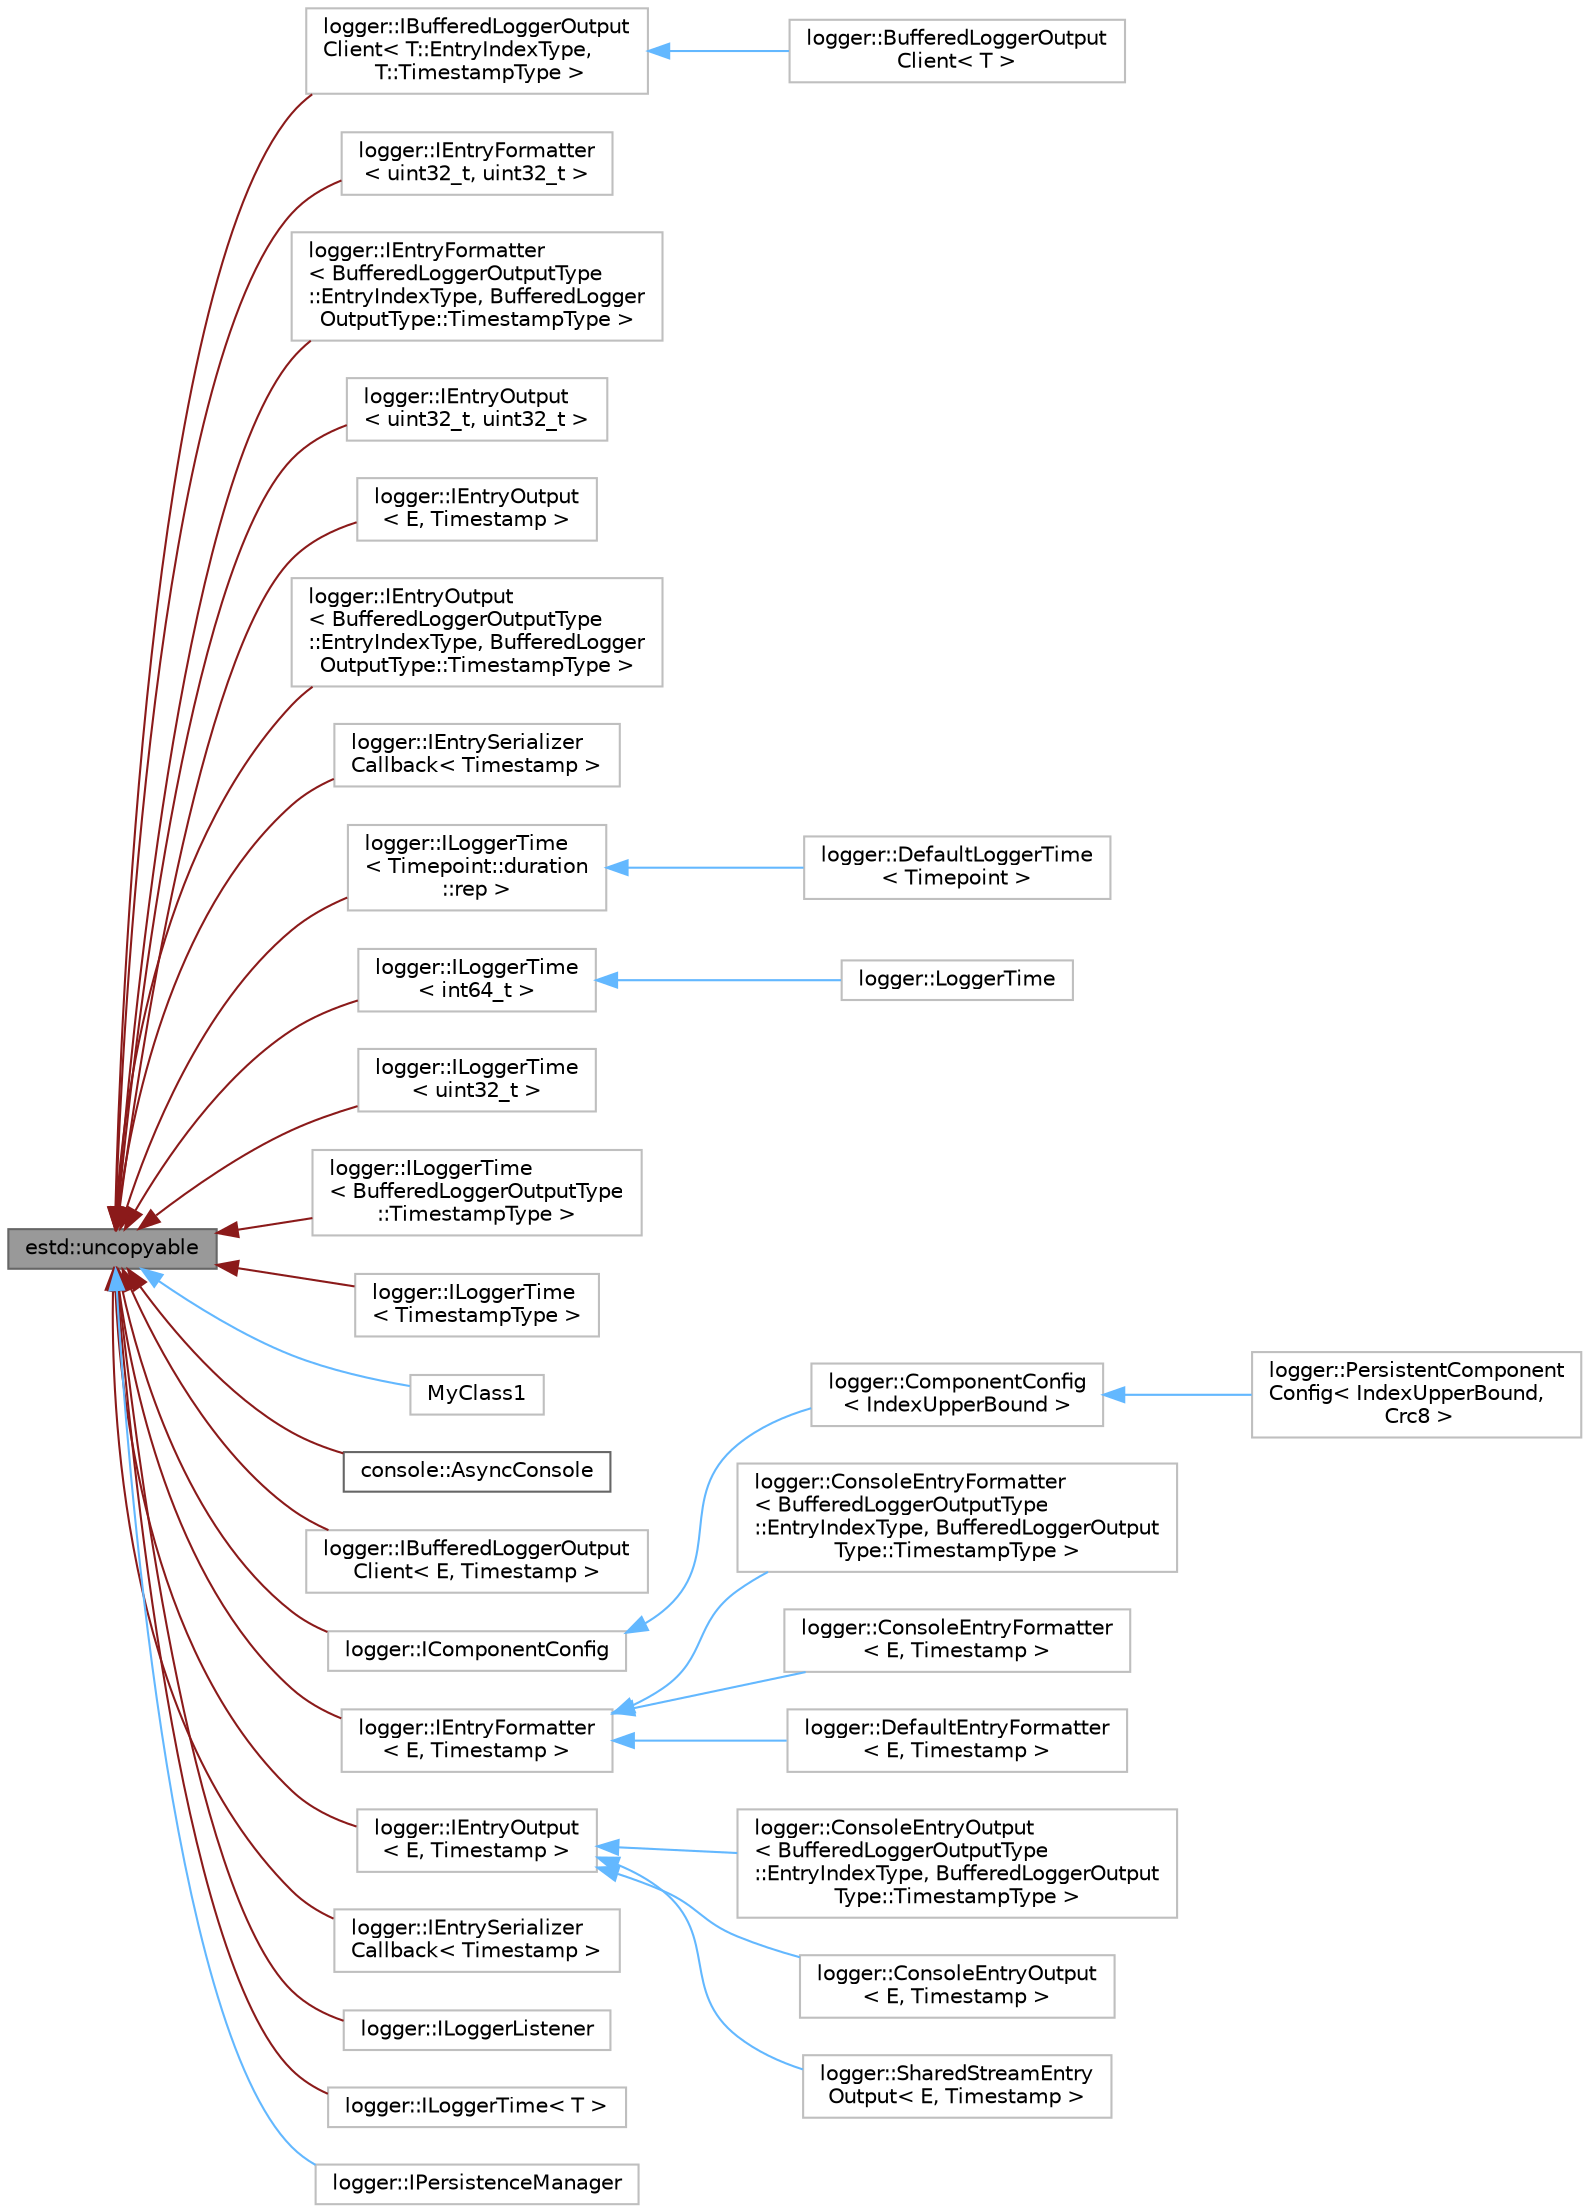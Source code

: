 digraph "estd::uncopyable"
{
 // LATEX_PDF_SIZE
  bgcolor="transparent";
  edge [fontname=Helvetica,fontsize=10,labelfontname=Helvetica,labelfontsize=10];
  node [fontname=Helvetica,fontsize=10,shape=box,height=0.2,width=0.4];
  rankdir="LR";
  Node1 [id="Node000001",label="estd::uncopyable",height=0.2,width=0.4,color="gray40", fillcolor="grey60", style="filled", fontcolor="black",tooltip=" "];
  Node1 -> Node2 [id="edge1_Node000001_Node000002",dir="back",color="firebrick4",style="solid",tooltip=" "];
  Node2 [id="Node000002",label="logger::IBufferedLoggerOutput\lClient\< T::EntryIndexType,\l T::TimestampType \>",height=0.2,width=0.4,color="grey75", fillcolor="white", style="filled",URL="$d9/dbd/classlogger_1_1IBufferedLoggerOutputClient.html",tooltip=" "];
  Node2 -> Node3 [id="edge2_Node000002_Node000003",dir="back",color="steelblue1",style="solid",tooltip=" "];
  Node3 [id="Node000003",label="logger::BufferedLoggerOutput\lClient\< T \>",height=0.2,width=0.4,color="grey75", fillcolor="white", style="filled",URL="$d2/d11/classlogger_1_1BufferedLoggerOutputClient.html",tooltip=" "];
  Node1 -> Node4 [id="edge3_Node000001_Node000004",dir="back",color="firebrick4",style="solid",tooltip=" "];
  Node4 [id="Node000004",label="logger::IEntryFormatter\l\< uint32_t, uint32_t \>",height=0.2,width=0.4,color="grey75", fillcolor="white", style="filled",URL="$d7/de0/classlogger_1_1IEntryFormatter.html",tooltip=" "];
  Node1 -> Node5 [id="edge4_Node000001_Node000005",dir="back",color="firebrick4",style="solid",tooltip=" "];
  Node5 [id="Node000005",label="logger::IEntryFormatter\l\< BufferedLoggerOutputType\l::EntryIndexType, BufferedLogger\lOutputType::TimestampType \>",height=0.2,width=0.4,color="grey75", fillcolor="white", style="filled",URL="$d7/de0/classlogger_1_1IEntryFormatter.html",tooltip=" "];
  Node1 -> Node6 [id="edge5_Node000001_Node000006",dir="back",color="firebrick4",style="solid",tooltip=" "];
  Node6 [id="Node000006",label="logger::IEntryOutput\l\< uint32_t, uint32_t \>",height=0.2,width=0.4,color="grey75", fillcolor="white", style="filled",URL="$dd/d95/classlogger_1_1IEntryOutput.html",tooltip=" "];
  Node1 -> Node7 [id="edge6_Node000001_Node000007",dir="back",color="firebrick4",style="solid",tooltip=" "];
  Node7 [id="Node000007",label="logger::IEntryOutput\l\< E, Timestamp \>",height=0.2,width=0.4,color="grey75", fillcolor="white", style="filled",URL="$dd/d95/classlogger_1_1IEntryOutput.html",tooltip=" "];
  Node1 -> Node8 [id="edge7_Node000001_Node000008",dir="back",color="firebrick4",style="solid",tooltip=" "];
  Node8 [id="Node000008",label="logger::IEntryOutput\l\< BufferedLoggerOutputType\l::EntryIndexType, BufferedLogger\lOutputType::TimestampType \>",height=0.2,width=0.4,color="grey75", fillcolor="white", style="filled",URL="$dd/d95/classlogger_1_1IEntryOutput.html",tooltip=" "];
  Node1 -> Node9 [id="edge8_Node000001_Node000009",dir="back",color="firebrick4",style="solid",tooltip=" "];
  Node9 [id="Node000009",label="logger::IEntrySerializer\lCallback\< Timestamp \>",height=0.2,width=0.4,color="grey75", fillcolor="white", style="filled",URL="$db/dff/classlogger_1_1IEntrySerializerCallback.html",tooltip=" "];
  Node1 -> Node10 [id="edge9_Node000001_Node000010",dir="back",color="firebrick4",style="solid",tooltip=" "];
  Node10 [id="Node000010",label="logger::ILoggerTime\l\< Timepoint::duration\l::rep \>",height=0.2,width=0.4,color="grey75", fillcolor="white", style="filled",URL="$d4/d81/classlogger_1_1ILoggerTime.html",tooltip=" "];
  Node10 -> Node11 [id="edge10_Node000010_Node000011",dir="back",color="steelblue1",style="solid",tooltip=" "];
  Node11 [id="Node000011",label="logger::DefaultLoggerTime\l\< Timepoint \>",height=0.2,width=0.4,color="grey75", fillcolor="white", style="filled",URL="$df/dba/classlogger_1_1DefaultLoggerTime.html",tooltip=" "];
  Node1 -> Node12 [id="edge11_Node000001_Node000012",dir="back",color="firebrick4",style="solid",tooltip=" "];
  Node12 [id="Node000012",label="logger::ILoggerTime\l\< int64_t \>",height=0.2,width=0.4,color="grey75", fillcolor="white", style="filled",URL="$d4/d81/classlogger_1_1ILoggerTime.html",tooltip=" "];
  Node12 -> Node13 [id="edge12_Node000012_Node000013",dir="back",color="steelblue1",style="solid",tooltip=" "];
  Node13 [id="Node000013",label="logger::LoggerTime",height=0.2,width=0.4,color="grey75", fillcolor="white", style="filled",URL="$de/d6e/classlogger_1_1LoggerTime.html",tooltip=" "];
  Node1 -> Node14 [id="edge13_Node000001_Node000014",dir="back",color="firebrick4",style="solid",tooltip=" "];
  Node14 [id="Node000014",label="logger::ILoggerTime\l\< uint32_t \>",height=0.2,width=0.4,color="grey75", fillcolor="white", style="filled",URL="$d4/d81/classlogger_1_1ILoggerTime.html",tooltip=" "];
  Node1 -> Node15 [id="edge14_Node000001_Node000015",dir="back",color="firebrick4",style="solid",tooltip=" "];
  Node15 [id="Node000015",label="logger::ILoggerTime\l\< BufferedLoggerOutputType\l::TimestampType \>",height=0.2,width=0.4,color="grey75", fillcolor="white", style="filled",URL="$d4/d81/classlogger_1_1ILoggerTime.html",tooltip=" "];
  Node1 -> Node16 [id="edge15_Node000001_Node000016",dir="back",color="firebrick4",style="solid",tooltip=" "];
  Node16 [id="Node000016",label="logger::ILoggerTime\l\< TimestampType \>",height=0.2,width=0.4,color="grey75", fillcolor="white", style="filled",URL="$d4/d81/classlogger_1_1ILoggerTime.html",tooltip=" "];
  Node1 -> Node17 [id="edge16_Node000001_Node000017",dir="back",color="steelblue1",style="solid",tooltip=" "];
  Node17 [id="Node000017",label="MyClass1",height=0.2,width=0.4,color="grey75", fillcolor="white", style="filled",URL="$d1/d6d/classMyClass1.html",tooltip=" "];
  Node1 -> Node18 [id="edge17_Node000001_Node000018",dir="back",color="firebrick4",style="solid",tooltip=" "];
  Node18 [id="Node000018",label="console::AsyncConsole",height=0.2,width=0.4,color="gray40", fillcolor="white", style="filled",URL="$d1/da5/classconsole_1_1AsyncConsole.html",tooltip=" "];
  Node1 -> Node19 [id="edge18_Node000001_Node000019",dir="back",color="firebrick4",style="solid",tooltip=" "];
  Node19 [id="Node000019",label="logger::IBufferedLoggerOutput\lClient\< E, Timestamp \>",height=0.2,width=0.4,color="grey75", fillcolor="white", style="filled",URL="$d9/dbd/classlogger_1_1IBufferedLoggerOutputClient.html",tooltip=" "];
  Node1 -> Node20 [id="edge19_Node000001_Node000020",dir="back",color="firebrick4",style="solid",tooltip=" "];
  Node20 [id="Node000020",label="logger::IComponentConfig",height=0.2,width=0.4,color="grey75", fillcolor="white", style="filled",URL="$df/dcd/classlogger_1_1IComponentConfig.html",tooltip=" "];
  Node20 -> Node21 [id="edge20_Node000020_Node000021",dir="back",color="steelblue1",style="solid",tooltip=" "];
  Node21 [id="Node000021",label="logger::ComponentConfig\l\< IndexUpperBound \>",height=0.2,width=0.4,color="grey75", fillcolor="white", style="filled",URL="$db/d95/classlogger_1_1ComponentConfig.html",tooltip=" "];
  Node21 -> Node22 [id="edge21_Node000021_Node000022",dir="back",color="steelblue1",style="solid",tooltip=" "];
  Node22 [id="Node000022",label="logger::PersistentComponent\lConfig\< IndexUpperBound,\l Crc8 \>",height=0.2,width=0.4,color="grey75", fillcolor="white", style="filled",URL="$de/d86/classlogger_1_1PersistentComponentConfig.html",tooltip=" "];
  Node1 -> Node23 [id="edge22_Node000001_Node000023",dir="back",color="firebrick4",style="solid",tooltip=" "];
  Node23 [id="Node000023",label="logger::IEntryFormatter\l\< E, Timestamp \>",height=0.2,width=0.4,color="grey75", fillcolor="white", style="filled",URL="$d7/de0/classlogger_1_1IEntryFormatter.html",tooltip=" "];
  Node23 -> Node24 [id="edge23_Node000023_Node000024",dir="back",color="steelblue1",style="solid",tooltip=" "];
  Node24 [id="Node000024",label="logger::ConsoleEntryFormatter\l\< BufferedLoggerOutputType\l::EntryIndexType, BufferedLoggerOutput\lType::TimestampType \>",height=0.2,width=0.4,color="grey75", fillcolor="white", style="filled",URL="$d5/d91/classlogger_1_1ConsoleEntryFormatter.html",tooltip=" "];
  Node23 -> Node25 [id="edge24_Node000023_Node000025",dir="back",color="steelblue1",style="solid",tooltip=" "];
  Node25 [id="Node000025",label="logger::ConsoleEntryFormatter\l\< E, Timestamp \>",height=0.2,width=0.4,color="grey75", fillcolor="white", style="filled",URL="$d5/d91/classlogger_1_1ConsoleEntryFormatter.html",tooltip=" "];
  Node23 -> Node26 [id="edge25_Node000023_Node000026",dir="back",color="steelblue1",style="solid",tooltip=" "];
  Node26 [id="Node000026",label="logger::DefaultEntryFormatter\l\< E, Timestamp \>",height=0.2,width=0.4,color="grey75", fillcolor="white", style="filled",URL="$dd/d3b/classlogger_1_1DefaultEntryFormatter.html",tooltip=" "];
  Node1 -> Node27 [id="edge26_Node000001_Node000027",dir="back",color="firebrick4",style="solid",tooltip=" "];
  Node27 [id="Node000027",label="logger::IEntryOutput\l\< E, Timestamp \>",height=0.2,width=0.4,color="grey75", fillcolor="white", style="filled",URL="$dd/d95/classlogger_1_1IEntryOutput.html",tooltip=" "];
  Node27 -> Node28 [id="edge27_Node000027_Node000028",dir="back",color="steelblue1",style="solid",tooltip=" "];
  Node28 [id="Node000028",label="logger::ConsoleEntryOutput\l\< BufferedLoggerOutputType\l::EntryIndexType, BufferedLoggerOutput\lType::TimestampType \>",height=0.2,width=0.4,color="grey75", fillcolor="white", style="filled",URL="$d4/dd5/classlogger_1_1ConsoleEntryOutput.html",tooltip=" "];
  Node27 -> Node29 [id="edge28_Node000027_Node000029",dir="back",color="steelblue1",style="solid",tooltip=" "];
  Node29 [id="Node000029",label="logger::ConsoleEntryOutput\l\< E, Timestamp \>",height=0.2,width=0.4,color="grey75", fillcolor="white", style="filled",URL="$d4/dd5/classlogger_1_1ConsoleEntryOutput.html",tooltip=" "];
  Node27 -> Node30 [id="edge29_Node000027_Node000030",dir="back",color="steelblue1",style="solid",tooltip=" "];
  Node30 [id="Node000030",label="logger::SharedStreamEntry\lOutput\< E, Timestamp \>",height=0.2,width=0.4,color="grey75", fillcolor="white", style="filled",URL="$df/da7/classlogger_1_1SharedStreamEntryOutput.html",tooltip=" "];
  Node1 -> Node31 [id="edge30_Node000001_Node000031",dir="back",color="firebrick4",style="solid",tooltip=" "];
  Node31 [id="Node000031",label="logger::IEntrySerializer\lCallback\< Timestamp \>",height=0.2,width=0.4,color="grey75", fillcolor="white", style="filled",URL="$db/dff/classlogger_1_1IEntrySerializerCallback.html",tooltip=" "];
  Node1 -> Node32 [id="edge31_Node000001_Node000032",dir="back",color="firebrick4",style="solid",tooltip=" "];
  Node32 [id="Node000032",label="logger::ILoggerListener",height=0.2,width=0.4,color="grey75", fillcolor="white", style="filled",URL="$d1/d2e/classlogger_1_1ILoggerListener.html",tooltip=" "];
  Node1 -> Node33 [id="edge32_Node000001_Node000033",dir="back",color="firebrick4",style="solid",tooltip=" "];
  Node33 [id="Node000033",label="logger::ILoggerTime\< T \>",height=0.2,width=0.4,color="grey75", fillcolor="white", style="filled",URL="$d4/d81/classlogger_1_1ILoggerTime.html",tooltip=" "];
  Node1 -> Node34 [id="edge33_Node000001_Node000034",dir="back",color="steelblue1",style="solid",tooltip=" "];
  Node34 [id="Node000034",label="logger::IPersistenceManager",height=0.2,width=0.4,color="grey75", fillcolor="white", style="filled",URL="$d9/d64/classlogger_1_1IPersistenceManager.html",tooltip=" "];
}
